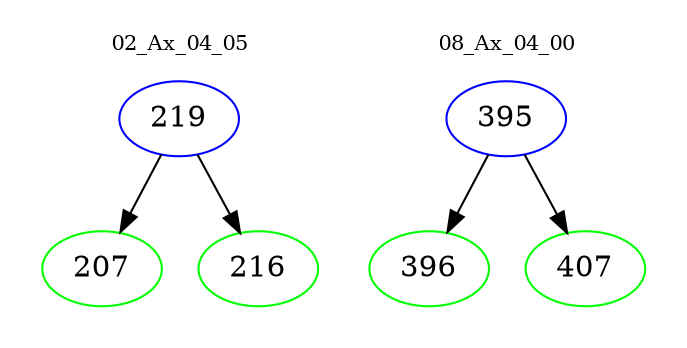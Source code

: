 digraph{
subgraph cluster_0 {
color = white
label = "02_Ax_04_05";
fontsize=10;
T0_219 [label="219", color="blue"]
T0_219 -> T0_207 [color="black"]
T0_207 [label="207", color="green"]
T0_219 -> T0_216 [color="black"]
T0_216 [label="216", color="green"]
}
subgraph cluster_1 {
color = white
label = "08_Ax_04_00";
fontsize=10;
T1_395 [label="395", color="blue"]
T1_395 -> T1_396 [color="black"]
T1_396 [label="396", color="green"]
T1_395 -> T1_407 [color="black"]
T1_407 [label="407", color="green"]
}
}
